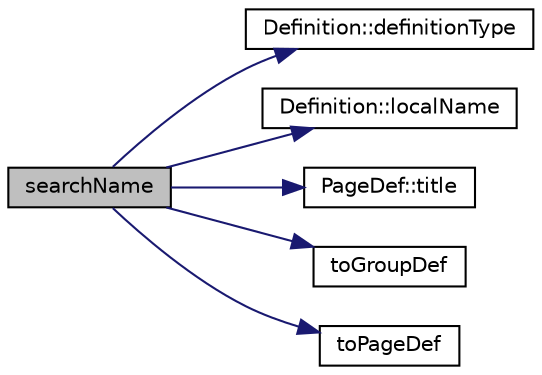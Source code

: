 digraph "searchName"
{
 // LATEX_PDF_SIZE
  edge [fontname="Helvetica",fontsize="10",labelfontname="Helvetica",labelfontsize="10"];
  node [fontname="Helvetica",fontsize="10",shape=record];
  rankdir="LR";
  Node1 [label="searchName",height=0.2,width=0.4,color="black", fillcolor="grey75", style="filled", fontcolor="black",tooltip=" "];
  Node1 -> Node2 [color="midnightblue",fontsize="10",style="solid",fontname="Helvetica"];
  Node2 [label="Definition::definitionType",height=0.2,width=0.4,color="black", fillcolor="white", style="filled",URL="$classDefinition.html#a526c39074637d4b17a3f67df56d961ff",tooltip=" "];
  Node1 -> Node3 [color="midnightblue",fontsize="10",style="solid",fontname="Helvetica"];
  Node3 [label="Definition::localName",height=0.2,width=0.4,color="black", fillcolor="white", style="filled",URL="$classDefinition.html#a668807a06c8aabd306d866954335a728",tooltip=" "];
  Node1 -> Node4 [color="midnightblue",fontsize="10",style="solid",fontname="Helvetica"];
  Node4 [label="PageDef::title",height=0.2,width=0.4,color="black", fillcolor="white", style="filled",URL="$classPageDef.html#aae487f3fd3ce36b104cb6b82e287cfaa",tooltip=" "];
  Node1 -> Node5 [color="midnightblue",fontsize="10",style="solid",fontname="Helvetica"];
  Node5 [label="toGroupDef",height=0.2,width=0.4,color="black", fillcolor="white", style="filled",URL="$groupdef_8cpp.html#a81b6ac5e79beed572376b9aebfa96da5",tooltip=" "];
  Node1 -> Node6 [color="midnightblue",fontsize="10",style="solid",fontname="Helvetica"];
  Node6 [label="toPageDef",height=0.2,width=0.4,color="black", fillcolor="white", style="filled",URL="$pagedef_8cpp.html#a7697e578ee832ee5d8e992bf6dc93617",tooltip=" "];
}
